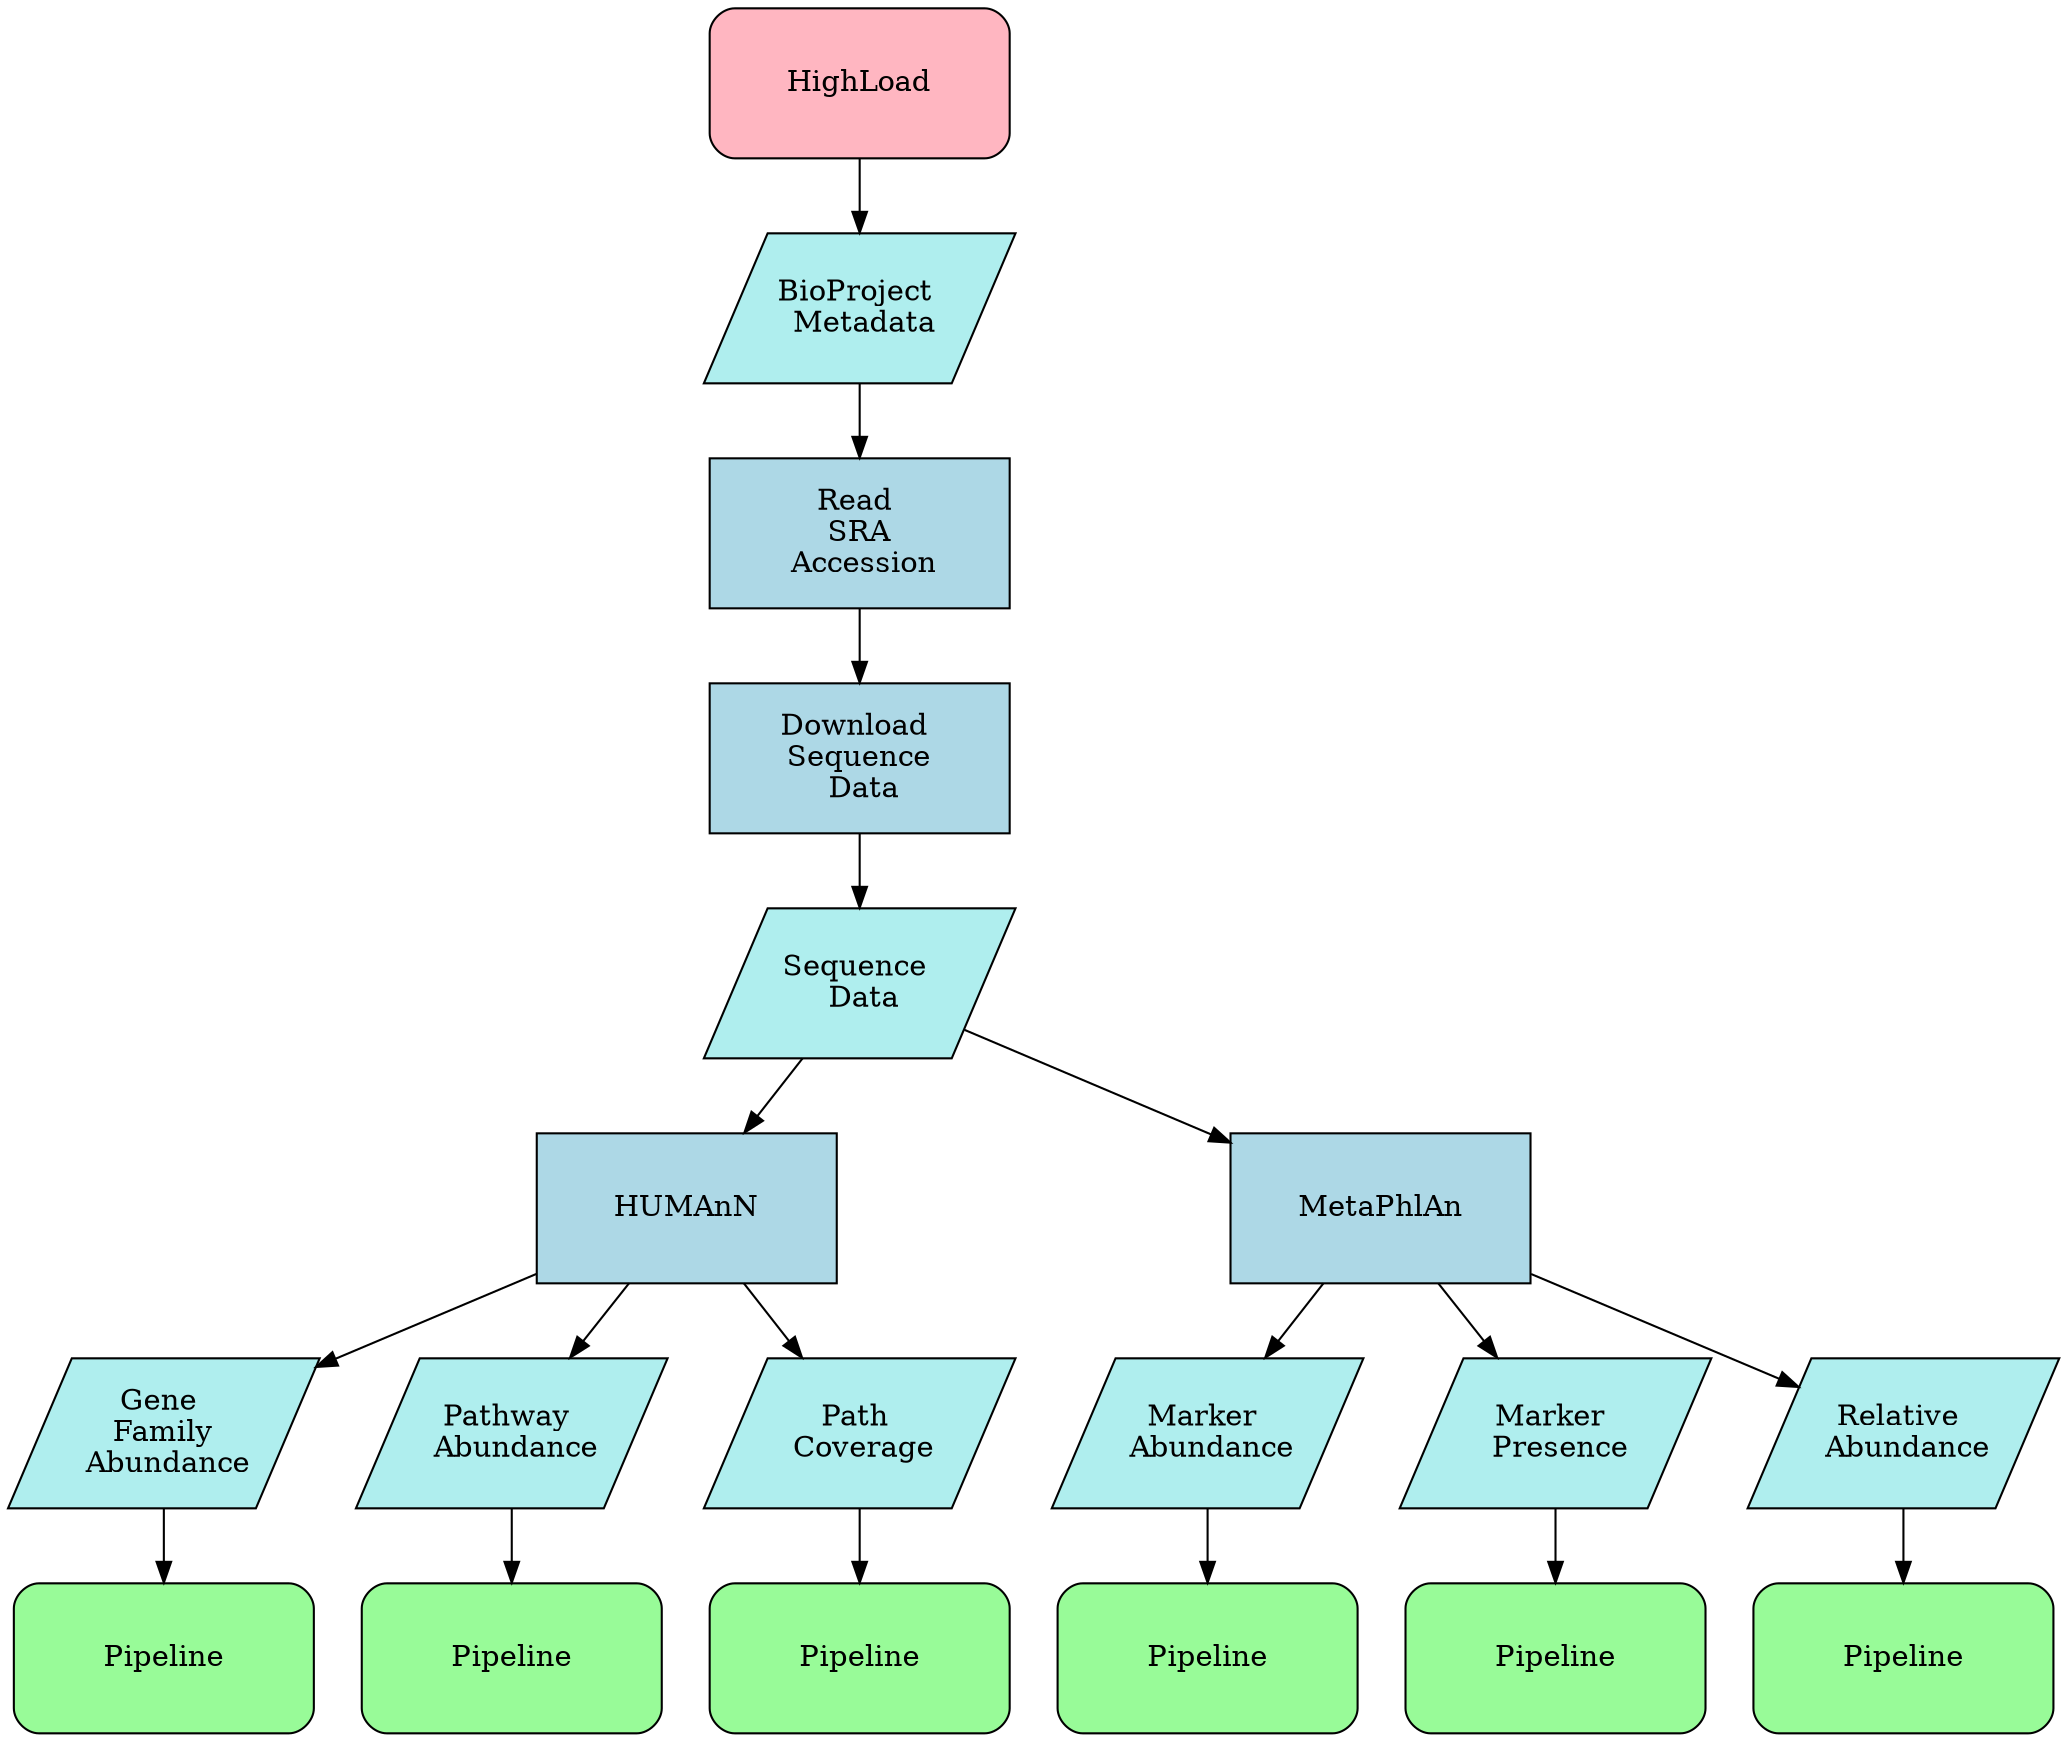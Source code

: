 digraph {
  node [fixedsize=true height=1 width=2]
  
  node [fillcolor=paleturquoise shape=parallelogram style=filled]
  I1001 [label="BioProject \n Metadata"]
  I1002 [label="Sequence \n Data"]
  I1003 [label="Gene \n Family \n Abundance"]
  I1004 [label="Pathway \n Abundance"]
  I1005 [label="Path \n Coverage"]
  I1006 [label="Marker \n Abundance"]
  I1007 [label="Marker \n Presence"]
  I1008 [label="Relative \n Abundance"]
  
  node [fillcolor=lightblue height=1 shape=rectangle style=filled]
  P1001 [label="Read \n SRA \n Accession"]
  P1002 [label="Download \n Sequence \n Data"]
  P1003 [label="HUMAnN"]
  P1004 [label="MetaPhlAn"]
  
  node [fillcolor=lightpink shape=rectangle style="filled,rounded"]
  T1001 [label="HighLoad"]
  
  node [fillcolor=palegreen shape=rectangle style="filled,rounded"]
  T2001 [label="Pipeline"]
  T2002 [label="Pipeline"]
  T2003 [label="Pipeline"]
  T2004 [label="Pipeline"]
  T2005 [label="Pipeline"]
  T2006 [label="Pipeline"]
  
  T1001 -> I1001
  
  I1001 -> P1001
  
  P1001 -> P1002
  
  P1002 -> I1002
  
  I1002 -> {P1003 P1004}
  
  P1003 -> {I1003 I1004 I1005}
  P1004 -> {I1006 I1007 I1008}
  
  I1003 -> T2001
  I1004 -> T2002
  I1005 -> T2003
  I1006 -> T2004
  I1007 -> T2005
  I1008 -> T2006
}
